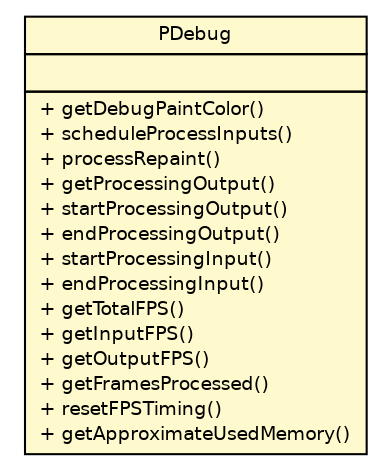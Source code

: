 #!/usr/local/bin/dot
#
# Class diagram 
# Generated by UmlGraph version 4.6 (http://www.spinellis.gr/sw/umlgraph)
#

digraph G {
	edge [fontname="Helvetica",fontsize=10,labelfontname="Helvetica",labelfontsize=10];
	node [fontname="Helvetica",fontsize=10,shape=plaintext];
	// edu.umd.cs.piccolo.util.PDebug
	c626 [label=<<table border="0" cellborder="1" cellspacing="0" cellpadding="2" port="p" bgcolor="lemonChiffon" href="./PDebug.html">
		<tr><td><table border="0" cellspacing="0" cellpadding="1">
			<tr><td> PDebug </td></tr>
		</table></td></tr>
		<tr><td><table border="0" cellspacing="0" cellpadding="1">
			<tr><td align="left">  </td></tr>
		</table></td></tr>
		<tr><td><table border="0" cellspacing="0" cellpadding="1">
			<tr><td align="left"> + getDebugPaintColor() </td></tr>
			<tr><td align="left"> + scheduleProcessInputs() </td></tr>
			<tr><td align="left"> + processRepaint() </td></tr>
			<tr><td align="left"> + getProcessingOutput() </td></tr>
			<tr><td align="left"> + startProcessingOutput() </td></tr>
			<tr><td align="left"> + endProcessingOutput() </td></tr>
			<tr><td align="left"> + startProcessingInput() </td></tr>
			<tr><td align="left"> + endProcessingInput() </td></tr>
			<tr><td align="left"> + getTotalFPS() </td></tr>
			<tr><td align="left"> + getInputFPS() </td></tr>
			<tr><td align="left"> + getOutputFPS() </td></tr>
			<tr><td align="left"> + getFramesProcessed() </td></tr>
			<tr><td align="left"> + resetFPSTiming() </td></tr>
			<tr><td align="left"> + getApproximateUsedMemory() </td></tr>
		</table></td></tr>
		</table>>, fontname="Helvetica", fontcolor="black", fontsize=9.0];
}

